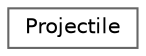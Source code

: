 digraph "Graphical Class Hierarchy"
{
 // LATEX_PDF_SIZE
  bgcolor="transparent";
  edge [fontname=Helvetica,fontsize=10,labelfontname=Helvetica,labelfontsize=10];
  node [fontname=Helvetica,fontsize=10,shape=box,height=0.2,width=0.4];
  rankdir="LR";
  Node0 [label="Projectile",height=0.2,width=0.4,color="grey40", fillcolor="white", style="filled",URL="$struct_projectile.html",tooltip="The projectile component."];
}
